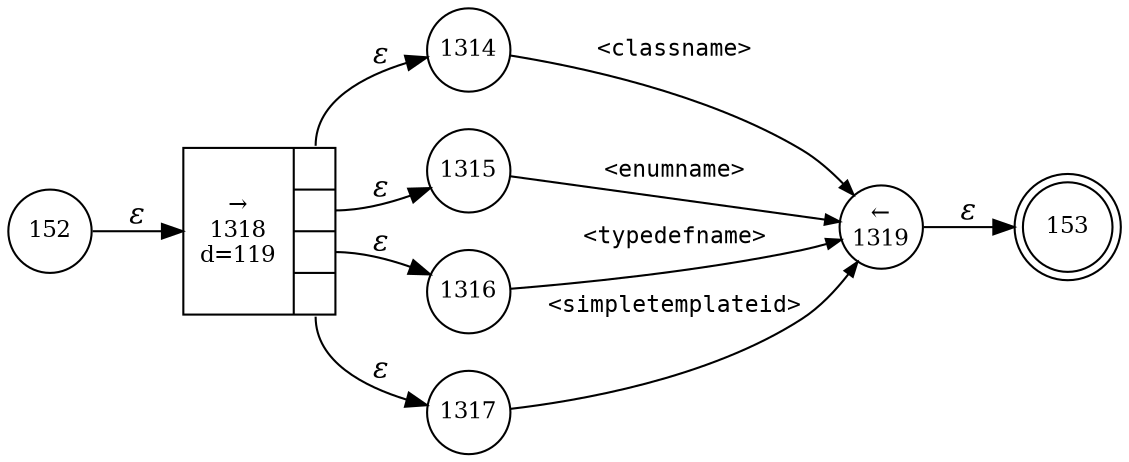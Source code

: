 digraph ATN {
rankdir=LR;
s153[fontsize=11, label="153", shape=doublecircle, fixedsize=true, width=.6];
s1314[fontsize=11,label="1314", shape=circle, fixedsize=true, width=.55, peripheries=1];
s1315[fontsize=11,label="1315", shape=circle, fixedsize=true, width=.55, peripheries=1];
s1316[fontsize=11,label="1316", shape=circle, fixedsize=true, width=.55, peripheries=1];
s1317[fontsize=11,label="1317", shape=circle, fixedsize=true, width=.55, peripheries=1];
s1318[fontsize=11,label="{&rarr;\n1318\nd=119|{<p0>|<p1>|<p2>|<p3>}}", shape=record, fixedsize=false, peripheries=1];
s1319[fontsize=11,label="&larr;\n1319", shape=circle, fixedsize=true, width=.55, peripheries=1];
s152[fontsize=11,label="152", shape=circle, fixedsize=true, width=.55, peripheries=1];
s152 -> s1318 [fontname="Times-Italic", label="&epsilon;"];
s1318:p0 -> s1314 [fontname="Times-Italic", label="&epsilon;"];
s1318:p1 -> s1315 [fontname="Times-Italic", label="&epsilon;"];
s1318:p2 -> s1316 [fontname="Times-Italic", label="&epsilon;"];
s1318:p3 -> s1317 [fontname="Times-Italic", label="&epsilon;"];
s1314 -> s1319 [fontsize=11, fontname="Courier", arrowsize=.7, label = "<classname>", arrowhead = normal];
s1315 -> s1319 [fontsize=11, fontname="Courier", arrowsize=.7, label = "<enumname>", arrowhead = normal];
s1316 -> s1319 [fontsize=11, fontname="Courier", arrowsize=.7, label = "<typedefname>", arrowhead = normal];
s1317 -> s1319 [fontsize=11, fontname="Courier", arrowsize=.7, label = "<simpletemplateid>", arrowhead = normal];
s1319 -> s153 [fontname="Times-Italic", label="&epsilon;"];
}